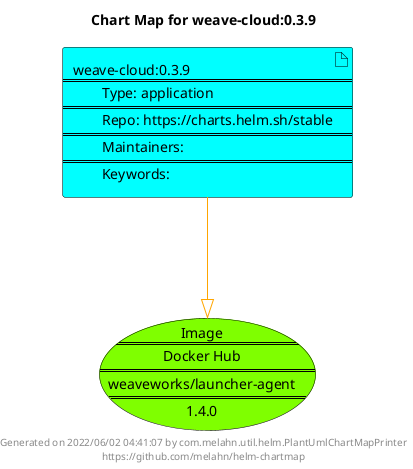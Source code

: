 @startuml
skinparam linetype ortho
skinparam backgroundColor white
skinparam usecaseBorderColor black
skinparam usecaseArrowColor LightSlateGray
skinparam artifactBorderColor black
skinparam artifactArrowColor LightSlateGray

title Chart Map for weave-cloud:0.3.9

'There is one referenced Helm Chart
artifact "weave-cloud:0.3.9\n====\n\tType: application\n====\n\tRepo: https://charts.helm.sh/stable\n====\n\tMaintainers: \n====\n\tKeywords: " as weave_cloud_0_3_9 #Cyan

'There is one referenced Docker Image
usecase "Image\n====\nDocker Hub\n====\nweaveworks/launcher-agent\n====\n1.4.0" as weaveworks_launcher_agent_1_4_0 #Chartreuse

'Chart Dependencies
weave_cloud_0_3_9--[#orange]-|>weaveworks_launcher_agent_1_4_0

center footer Generated on 2022/06/02 04:41:07 by com.melahn.util.helm.PlantUmlChartMapPrinter\nhttps://github.com/melahn/helm-chartmap
@enduml
